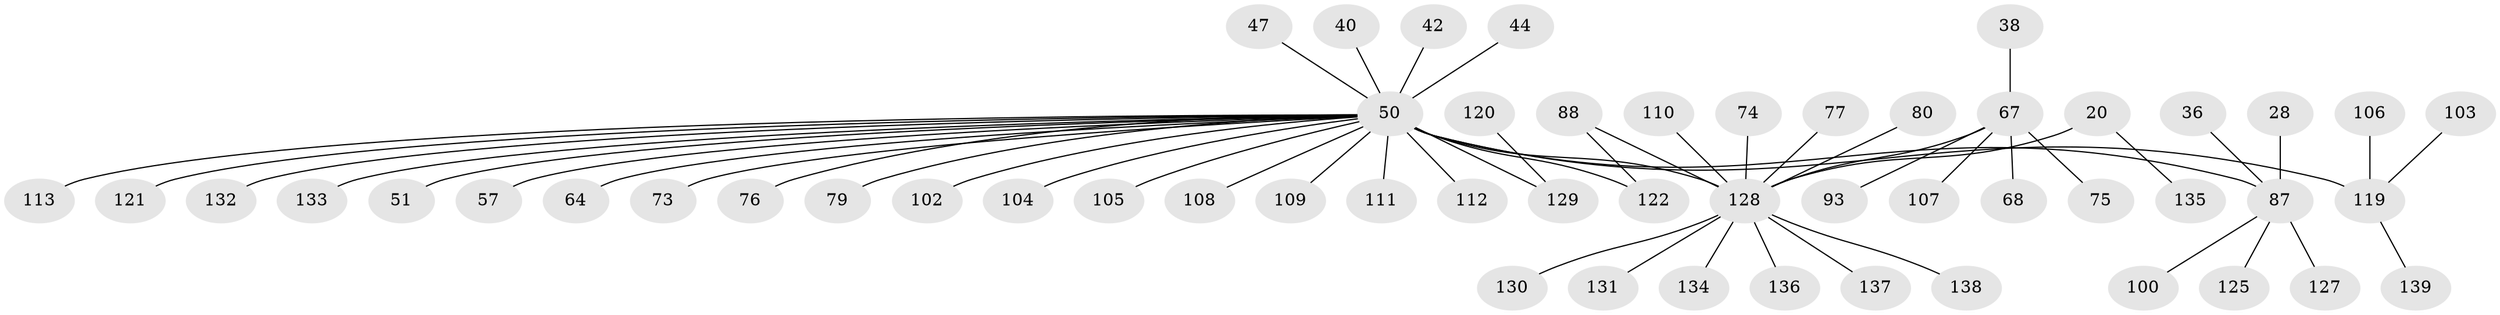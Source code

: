 // original degree distribution, {5: 0.02877697841726619, 17: 0.007194244604316547, 4: 0.02877697841726619, 3: 0.07194244604316546, 8: 0.02158273381294964, 10: 0.02158273381294964, 1: 0.6258992805755396, 2: 0.1366906474820144, 14: 0.007194244604316547, 9: 0.007194244604316547, 6: 0.03597122302158273, 7: 0.007194244604316547}
// Generated by graph-tools (version 1.1) at 2025/51/03/04/25 21:51:15]
// undirected, 55 vertices, 55 edges
graph export_dot {
graph [start="1"]
  node [color=gray90,style=filled];
  20;
  28;
  36;
  38;
  40;
  42;
  44;
  47;
  50 [super="+11+12+3+31"];
  51;
  57;
  64 [super="+7+34"];
  67 [super="+27"];
  68;
  73 [super="+69"];
  74;
  75;
  76;
  77;
  79 [super="+53"];
  80;
  87 [super="+22"];
  88 [super="+49+83"];
  93;
  100;
  102;
  103;
  104 [super="+13"];
  105;
  106;
  107;
  108;
  109;
  110;
  111 [super="+91"];
  112;
  113 [super="+10"];
  119 [super="+59+90"];
  120;
  121;
  122 [super="+23+63+86+96+99"];
  125;
  127;
  128 [super="+82+116+118+124+84+95+97+115+123+117+114+29"];
  129 [super="+56+35+98+101"];
  130 [super="+26"];
  131;
  132 [super="+81"];
  133;
  134 [super="+48+126"];
  135;
  136;
  137;
  138;
  139;
  20 -- 135;
  20 -- 128 [weight=2];
  28 -- 87;
  36 -- 87;
  38 -- 67;
  40 -- 50;
  42 -- 50;
  44 -- 50;
  47 -- 50;
  50 -- 87 [weight=4];
  50 -- 105;
  50 -- 133;
  50 -- 108;
  50 -- 57;
  50 -- 102;
  50 -- 109;
  50 -- 112;
  50 -- 104;
  50 -- 79;
  50 -- 73;
  50 -- 128 [weight=8];
  50 -- 64;
  50 -- 132;
  50 -- 76;
  50 -- 111;
  50 -- 113;
  50 -- 51;
  50 -- 119 [weight=3];
  50 -- 121;
  50 -- 122;
  50 -- 129 [weight=2];
  67 -- 128 [weight=4];
  67 -- 68;
  67 -- 107;
  67 -- 75;
  67 -- 93;
  74 -- 128;
  77 -- 128;
  80 -- 128;
  87 -- 125;
  87 -- 127;
  87 -- 100;
  88 -- 122;
  88 -- 128 [weight=2];
  103 -- 119;
  106 -- 119;
  110 -- 128;
  119 -- 139;
  120 -- 129;
  128 -- 130;
  128 -- 131;
  128 -- 134;
  128 -- 137;
  128 -- 136;
  128 -- 138;
}
